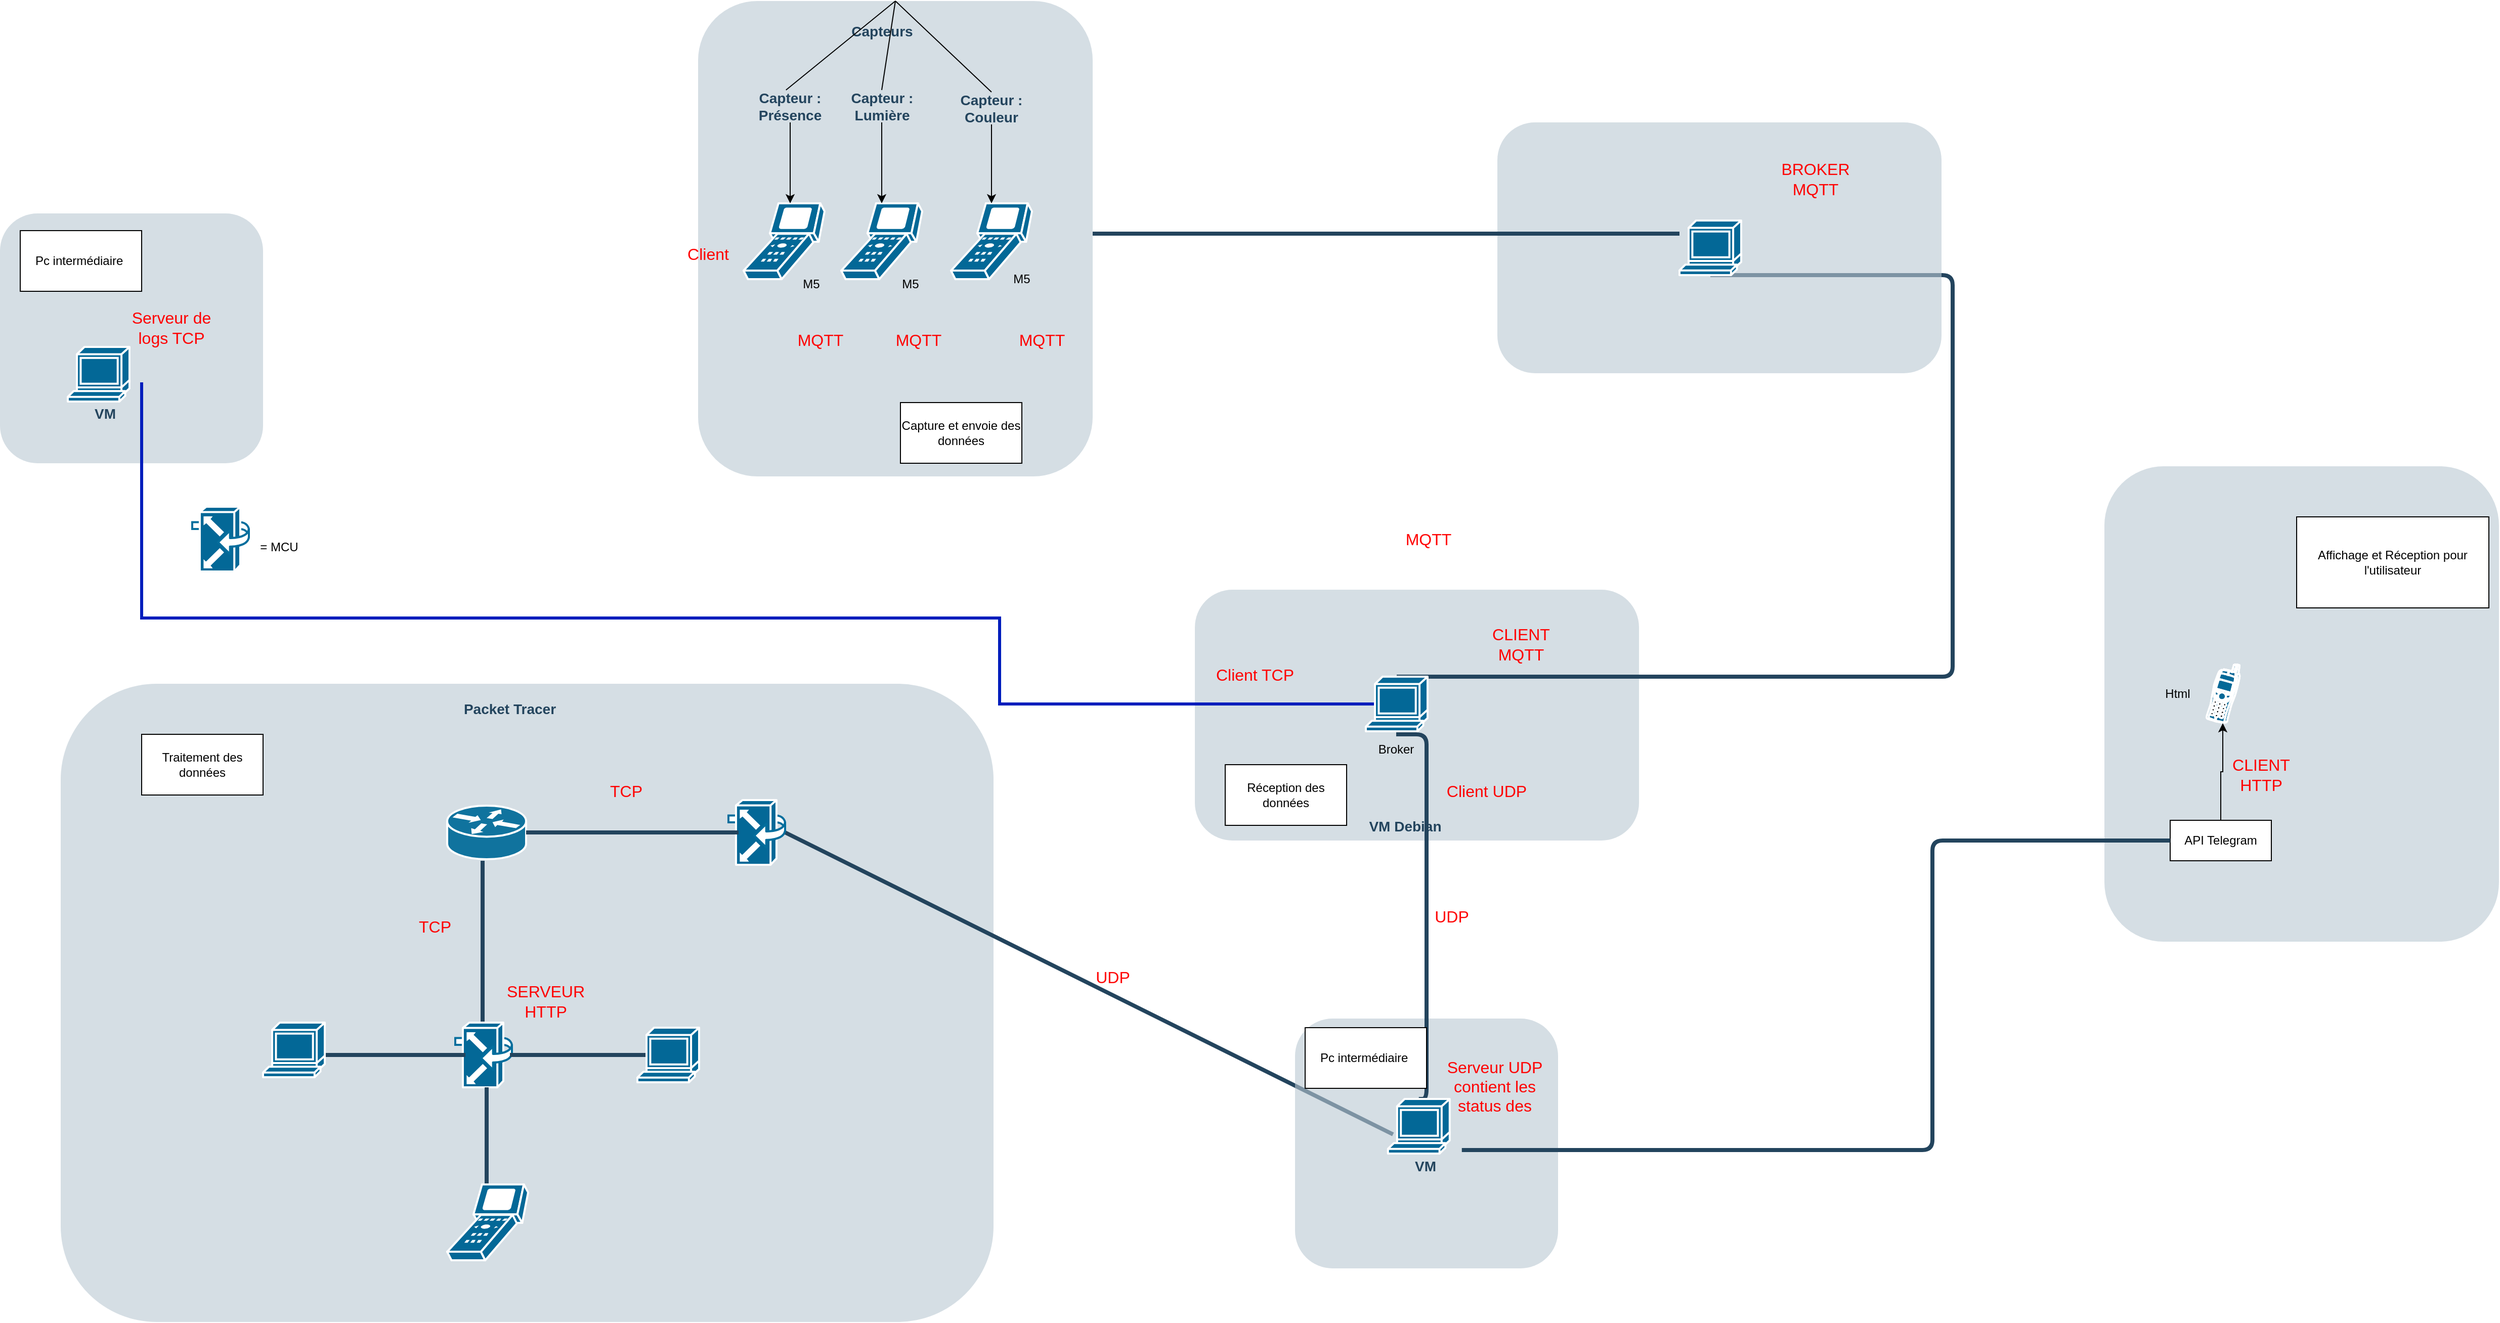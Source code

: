 <mxfile version="21.3.2" type="device">
  <diagram id="6a731a19-8d31-9384-78a2-239565b7b9f0" name="Page-1">
    <mxGraphModel dx="3639" dy="2461" grid="1" gridSize="10" guides="1" tooltips="1" connect="1" arrows="1" fold="1" page="1" pageScale="1" pageWidth="827" pageHeight="1169" background="none" math="0" shadow="0">
      <root>
        <mxCell id="0" />
        <mxCell id="1" parent="0" />
        <mxCell id="smWujCtdwyutPlMtDcmm-2339" value="" style="rounded=1;whiteSpace=wrap;html=1;strokeColor=none;fillColor=#BAC8D3;fontSize=24;fontColor=#23445D;align=center;opacity=60;" parent="1" vertex="1">
          <mxGeometry x="1990" y="370" width="390" height="470" as="geometry" />
        </mxCell>
        <mxCell id="2088" value="" style="rounded=1;whiteSpace=wrap;html=1;strokeColor=none;fillColor=#BAC8D3;fontSize=24;fontColor=#23445D;align=center;opacity=60;" parent="1" vertex="1">
          <mxGeometry x="-90" y="120" width="260" height="247" as="geometry" />
        </mxCell>
        <mxCell id="2091" value="" style="rounded=1;whiteSpace=wrap;html=1;strokeColor=none;fillColor=#BAC8D3;fontSize=24;fontColor=#23445D;align=center;opacity=60;" parent="1" vertex="1">
          <mxGeometry x="1091" y="492" width="439" height="248" as="geometry" />
        </mxCell>
        <mxCell id="2093" value="" style="rounded=1;whiteSpace=wrap;html=1;strokeColor=none;fillColor=#BAC8D3;fontSize=24;fontColor=#23445D;align=center;opacity=60;" parent="1" vertex="1">
          <mxGeometry x="-30" y="585" width="922" height="631" as="geometry" />
        </mxCell>
        <mxCell id="2094" value="" style="rounded=1;whiteSpace=wrap;html=1;strokeColor=none;fillColor=#BAC8D3;fontSize=24;fontColor=#23445D;align=center;opacity=60;" parent="1" vertex="1">
          <mxGeometry x="600" y="-90" width="390" height="470" as="geometry" />
        </mxCell>
        <mxCell id="2172" style="edgeStyle=none;rounded=1;html=1;strokeColor=#23445D;endArrow=none;endFill=0;strokeWidth=4;exitX=0;exitY=0;exitDx=0;exitDy=0;entryX=1;entryY=0.5;entryDx=0;entryDy=0;entryPerimeter=0;" parent="1" source="4RnLLSkQTPa0fQSaxLJV-2240" target="smWujCtdwyutPlMtDcmm-2268" edge="1">
          <mxGeometry relative="1" as="geometry">
            <mxPoint x="631" y="407.917" as="sourcePoint" />
            <mxPoint x="685.627" y="710" as="targetPoint" />
          </mxGeometry>
        </mxCell>
        <mxCell id="2179" value="" style="edgeStyle=elbowEdgeStyle;elbow=horizontal;endArrow=none;html=1;strokeColor=#23445D;endFill=0;strokeWidth=4;rounded=1;entryX=0.5;entryY=0;entryDx=0;entryDy=0;entryPerimeter=0;exitX=0.5;exitY=1;exitDx=0;exitDy=0;exitPerimeter=0;" parent="1" source="N-0HlK1t35Cmny6BLVlw-2235" target="smWujCtdwyutPlMtDcmm-2266" edge="1">
          <mxGeometry width="100" height="100" relative="1" as="geometry">
            <mxPoint x="2010" y="270" as="sourcePoint" />
            <mxPoint x="1283" y="350" as="targetPoint" />
            <Array as="points">
              <mxPoint x="1840" y="200" />
              <mxPoint x="1990" y="240" />
              <mxPoint x="1850" y="310" />
              <mxPoint x="1810" y="370" />
            </Array>
          </mxGeometry>
        </mxCell>
        <mxCell id="2231" value="VM Debian" style="rounded=1;whiteSpace=wrap;html=1;strokeColor=none;fillColor=none;fontSize=14;fontColor=#23445D;align=center;fontStyle=1" parent="1" vertex="1">
          <mxGeometry x="1260" y="680" width="78" height="92" as="geometry" />
        </mxCell>
        <mxCell id="2233" value="Packet Tracer" style="rounded=1;whiteSpace=wrap;html=1;strokeColor=none;fillColor=none;fontSize=14;fontColor=#23445D;align=center;fontStyle=1" parent="1" vertex="1">
          <mxGeometry x="329" y="585" width="170" height="50" as="geometry" />
        </mxCell>
        <mxCell id="smWujCtdwyutPlMtDcmm-2260" value="" style="shape=mxgraph.cisco.computers_and_peripherals.terminal;sketch=0;html=1;pointerEvents=1;dashed=0;fillColor=#036897;strokeColor=#ffffff;strokeWidth=2;verticalLabelPosition=bottom;verticalAlign=top;align=center;outlineConnect=0;" parent="1" vertex="1">
          <mxGeometry x="-23" y="251.997" width="61" height="54" as="geometry" />
        </mxCell>
        <mxCell id="2227" value="&lt;font color=&quot;#23445d&quot;&gt;Capteurs&lt;/font&gt;" style="rounded=1;whiteSpace=wrap;html=1;strokeColor=none;fillColor=none;fontSize=14;fontColor=#742B21;align=center;fontStyle=1" parent="1" vertex="1">
          <mxGeometry x="682.5" y="-70" width="198" height="19" as="geometry" />
        </mxCell>
        <mxCell id="4RnLLSkQTPa0fQSaxLJV-2249" style="edgeStyle=orthogonalEdgeStyle;rounded=0;orthogonalLoop=1;jettySize=auto;html=1;exitX=0.15;exitY=0.5;exitDx=0;exitDy=0;exitPerimeter=0;entryX=1;entryY=0;entryDx=0;entryDy=0;fillColor=#0050ef;strokeColor=#001DBC;strokeWidth=3;endArrow=none;endFill=0;" parent="1" source="smWujCtdwyutPlMtDcmm-2266" target="smWujCtdwyutPlMtDcmm-2286" edge="1">
          <mxGeometry relative="1" as="geometry">
            <Array as="points">
              <mxPoint x="898" y="605" />
              <mxPoint x="898" y="520" />
              <mxPoint x="50" y="520" />
            </Array>
          </mxGeometry>
        </mxCell>
        <mxCell id="smWujCtdwyutPlMtDcmm-2266" value="" style="shape=mxgraph.cisco.computers_and_peripherals.terminal;sketch=0;html=1;pointerEvents=1;dashed=0;fillColor=#036897;strokeColor=#ffffff;strokeWidth=2;verticalLabelPosition=bottom;verticalAlign=top;align=center;outlineConnect=0;" parent="1" vertex="1">
          <mxGeometry x="1260" y="577.997" width="61" height="54" as="geometry" />
        </mxCell>
        <mxCell id="smWujCtdwyutPlMtDcmm-2268" value="" style="shape=mxgraph.cisco.misc.mcu;html=1;pointerEvents=1;dashed=0;fillColor=#036897;strokeColor=#ffffff;strokeWidth=2;verticalLabelPosition=bottom;verticalAlign=top;align=center;outlineConnect=0;" parent="1" vertex="1">
          <mxGeometry x="630" y="700" width="56" height="64" as="geometry" />
        </mxCell>
        <mxCell id="smWujCtdwyutPlMtDcmm-2269" value="" style="shape=mxgraph.cisco.misc.mcu;html=1;pointerEvents=1;dashed=0;fillColor=#036897;strokeColor=#ffffff;strokeWidth=2;verticalLabelPosition=bottom;verticalAlign=top;align=center;outlineConnect=0;" parent="1" vertex="1">
          <mxGeometry x="100" y="410" width="56" height="64" as="geometry" />
        </mxCell>
        <mxCell id="smWujCtdwyutPlMtDcmm-2283" value="" style="shape=mxgraph.cisco.computers_and_peripherals.scanner;sketch=0;html=1;pointerEvents=1;dashed=0;fillColor=#036897;strokeColor=#ffffff;strokeWidth=2;verticalLabelPosition=bottom;verticalAlign=top;align=center;outlineConnect=0;" parent="1" vertex="1">
          <mxGeometry x="850" y="110" width="80" height="75" as="geometry" />
        </mxCell>
        <mxCell id="smWujCtdwyutPlMtDcmm-2284" value="" style="shape=mxgraph.cisco.computers_and_peripherals.scanner;sketch=0;html=1;pointerEvents=1;dashed=0;fillColor=#036897;strokeColor=#ffffff;strokeWidth=2;verticalLabelPosition=bottom;verticalAlign=top;align=center;outlineConnect=0;" parent="1" vertex="1">
          <mxGeometry x="741.5" y="110" width="80" height="75" as="geometry" />
        </mxCell>
        <mxCell id="smWujCtdwyutPlMtDcmm-2285" value="" style="shape=mxgraph.cisco.computers_and_peripherals.scanner;sketch=0;html=1;pointerEvents=1;dashed=0;fillColor=#036897;strokeColor=#ffffff;strokeWidth=2;verticalLabelPosition=bottom;verticalAlign=top;align=center;outlineConnect=0;" parent="1" vertex="1">
          <mxGeometry x="645" y="110" width="80" height="75" as="geometry" />
        </mxCell>
        <mxCell id="smWujCtdwyutPlMtDcmm-2286" value="VM&amp;nbsp;" style="rounded=1;whiteSpace=wrap;html=1;strokeColor=none;fillColor=none;fontSize=14;fontColor=#23445D;align=center;fontStyle=1" parent="1" vertex="1">
          <mxGeometry x="-18" y="287" width="68" height="62" as="geometry" />
        </mxCell>
        <mxCell id="smWujCtdwyutPlMtDcmm-2295" value="" style="edgeStyle=orthogonalEdgeStyle;rounded=0;orthogonalLoop=1;jettySize=auto;html=1;" parent="1" source="smWujCtdwyutPlMtDcmm-2287" target="smWujCtdwyutPlMtDcmm-2285" edge="1">
          <mxGeometry relative="1" as="geometry">
            <Array as="points">
              <mxPoint x="691" y="90" />
              <mxPoint x="691" y="90" />
            </Array>
          </mxGeometry>
        </mxCell>
        <mxCell id="smWujCtdwyutPlMtDcmm-2287" value="Capteur : Présence" style="rounded=1;whiteSpace=wrap;html=1;strokeColor=none;fillColor=none;fontSize=14;fontColor=#23445D;align=center;fontStyle=1" parent="1" vertex="1">
          <mxGeometry x="659" y="-2" width="64" height="32" as="geometry" />
        </mxCell>
        <mxCell id="smWujCtdwyutPlMtDcmm-2296" value="" style="edgeStyle=orthogonalEdgeStyle;rounded=0;orthogonalLoop=1;jettySize=auto;html=1;" parent="1" source="smWujCtdwyutPlMtDcmm-2290" target="smWujCtdwyutPlMtDcmm-2284" edge="1">
          <mxGeometry relative="1" as="geometry" />
        </mxCell>
        <mxCell id="smWujCtdwyutPlMtDcmm-2290" value="Capteur&amp;nbsp;: Lumière" style="rounded=1;whiteSpace=wrap;html=1;strokeColor=none;fillColor=none;fontSize=14;fontColor=#23445D;align=center;fontStyle=1" parent="1" vertex="1">
          <mxGeometry x="749.5" y="-2" width="64" height="32" as="geometry" />
        </mxCell>
        <mxCell id="smWujCtdwyutPlMtDcmm-2297" value="" style="edgeStyle=orthogonalEdgeStyle;rounded=0;orthogonalLoop=1;jettySize=auto;html=1;" parent="1" source="smWujCtdwyutPlMtDcmm-2291" target="smWujCtdwyutPlMtDcmm-2283" edge="1">
          <mxGeometry relative="1" as="geometry" />
        </mxCell>
        <mxCell id="smWujCtdwyutPlMtDcmm-2291" value="Capteur&amp;nbsp;: Couleur" style="rounded=1;whiteSpace=wrap;html=1;strokeColor=none;fillColor=none;fontSize=14;fontColor=#23445D;align=center;fontStyle=1" parent="1" vertex="1">
          <mxGeometry x="858" width="64" height="32" as="geometry" />
        </mxCell>
        <mxCell id="smWujCtdwyutPlMtDcmm-2294" value="= MCU" style="text;html=1;strokeColor=none;fillColor=none;align=center;verticalAlign=middle;whiteSpace=wrap;rounded=0;" parent="1" vertex="1">
          <mxGeometry x="156" y="435" width="60" height="30" as="geometry" />
        </mxCell>
        <mxCell id="smWujCtdwyutPlMtDcmm-2299" value="" style="shape=mxgraph.cisco.routers.router;html=1;dashed=0;fillColor=#10739E;strokeColor=#ffffff;strokeWidth=2;verticalLabelPosition=bottom;verticalAlign=top;fontFamily=Helvetica;fontSize=36;fontColor=#FFB366" parent="1" vertex="1">
          <mxGeometry x="352" y="705.5" width="78" height="53" as="geometry" />
        </mxCell>
        <mxCell id="smWujCtdwyutPlMtDcmm-2300" value="" style="line;html=1;strokeColor=#23445D;" parent="1" vertex="1">
          <mxGeometry x="430" y="727" width="210" height="10" as="geometry" />
        </mxCell>
        <mxCell id="smWujCtdwyutPlMtDcmm-2301" value="" style="line;html=1;strokeColor=#23445D;direction=south;" parent="1" vertex="1">
          <mxGeometry x="382" y="760" width="10" height="160" as="geometry" />
        </mxCell>
        <mxCell id="smWujCtdwyutPlMtDcmm-2302" value="" style="shape=mxgraph.cisco.misc.mcu;html=1;pointerEvents=1;dashed=0;fillColor=#036897;strokeColor=#ffffff;strokeWidth=2;verticalLabelPosition=bottom;verticalAlign=top;align=center;outlineConnect=0;" parent="1" vertex="1">
          <mxGeometry x="360" y="920" width="56" height="64" as="geometry" />
        </mxCell>
        <mxCell id="smWujCtdwyutPlMtDcmm-2303" value="" style="line;html=1;strokeColor=#23445D;direction=west;" parent="1" vertex="1">
          <mxGeometry x="210" y="947" width="160" height="10" as="geometry" />
        </mxCell>
        <mxCell id="smWujCtdwyutPlMtDcmm-2304" value="" style="line;html=1;strokeColor=#23445D;direction=west;" parent="1" vertex="1">
          <mxGeometry x="414" y="947" width="160" height="10" as="geometry" />
        </mxCell>
        <mxCell id="smWujCtdwyutPlMtDcmm-2305" value="" style="line;html=1;strokeColor=#23445D;direction=south;" parent="1" vertex="1">
          <mxGeometry x="386" y="984" width="10" height="116" as="geometry" />
        </mxCell>
        <mxCell id="smWujCtdwyutPlMtDcmm-2307" value="Broker" style="text;html=1;strokeColor=none;fillColor=none;align=center;verticalAlign=middle;whiteSpace=wrap;rounded=0;" parent="1" vertex="1">
          <mxGeometry x="1260" y="635" width="60" height="30" as="geometry" />
        </mxCell>
        <mxCell id="smWujCtdwyutPlMtDcmm-2309" value="M5" style="text;html=1;strokeColor=none;fillColor=none;align=center;verticalAlign=middle;whiteSpace=wrap;rounded=0;" parent="1" vertex="1">
          <mxGeometry x="681.5" y="175" width="60" height="30" as="geometry" />
        </mxCell>
        <mxCell id="smWujCtdwyutPlMtDcmm-2312" value="M5" style="text;html=1;strokeColor=none;fillColor=none;align=center;verticalAlign=middle;whiteSpace=wrap;rounded=0;" parent="1" vertex="1">
          <mxGeometry x="780" y="175" width="60" height="30" as="geometry" />
        </mxCell>
        <mxCell id="smWujCtdwyutPlMtDcmm-2313" value="M5" style="text;html=1;strokeColor=none;fillColor=none;align=center;verticalAlign=middle;whiteSpace=wrap;rounded=0;" parent="1" vertex="1">
          <mxGeometry x="890" y="170" width="60" height="30" as="geometry" />
        </mxCell>
        <mxCell id="smWujCtdwyutPlMtDcmm-2314" value="" style="shape=mxgraph.cisco.modems_and_phones.cell_phone;sketch=0;html=1;pointerEvents=1;dashed=0;fillColor=#036897;strokeColor=#ffffff;strokeWidth=2;verticalLabelPosition=bottom;verticalAlign=top;align=center;outlineConnect=0;" parent="1" vertex="1">
          <mxGeometry x="2090" y="566" width="34" height="58" as="geometry" />
        </mxCell>
        <mxCell id="smWujCtdwyutPlMtDcmm-2320" value="Html" style="text;html=1;strokeColor=none;fillColor=none;align=center;verticalAlign=middle;whiteSpace=wrap;rounded=0;" parent="1" vertex="1">
          <mxGeometry x="2028" y="580" width="69" height="30" as="geometry" />
        </mxCell>
        <mxCell id="smWujCtdwyutPlMtDcmm-2330" value="" style="edgeStyle=orthogonalEdgeStyle;rounded=0;orthogonalLoop=1;jettySize=auto;html=1;" parent="1" source="smWujCtdwyutPlMtDcmm-2327" target="smWujCtdwyutPlMtDcmm-2314" edge="1">
          <mxGeometry relative="1" as="geometry" />
        </mxCell>
        <mxCell id="smWujCtdwyutPlMtDcmm-2327" value="API Telegram" style="rounded=0;whiteSpace=wrap;html=1;" parent="1" vertex="1">
          <mxGeometry x="2055" y="720" width="100" height="40" as="geometry" />
        </mxCell>
        <mxCell id="smWujCtdwyutPlMtDcmm-2331" value="Capture et envoie des données" style="rounded=0;whiteSpace=wrap;html=1;" parent="1" vertex="1">
          <mxGeometry x="800" y="307" width="120" height="60" as="geometry" />
        </mxCell>
        <mxCell id="smWujCtdwyutPlMtDcmm-2332" value="Pc intermédiaire&amp;nbsp;" style="rounded=0;whiteSpace=wrap;html=1;" parent="1" vertex="1">
          <mxGeometry x="-70" y="137" width="120" height="60" as="geometry" />
        </mxCell>
        <mxCell id="smWujCtdwyutPlMtDcmm-2333" value="Traitement des données" style="rounded=0;whiteSpace=wrap;html=1;" parent="1" vertex="1">
          <mxGeometry x="50" y="635" width="120" height="60" as="geometry" />
        </mxCell>
        <mxCell id="smWujCtdwyutPlMtDcmm-2334" value="Réception des données" style="rounded=0;whiteSpace=wrap;html=1;" parent="1" vertex="1">
          <mxGeometry x="1121" y="665" width="120" height="60" as="geometry" />
        </mxCell>
        <mxCell id="smWujCtdwyutPlMtDcmm-2337" value="Affichage et Réception pour l&#39;utilisateur" style="rounded=0;whiteSpace=wrap;html=1;" parent="1" vertex="1">
          <mxGeometry x="2180" y="420" width="190" height="90" as="geometry" />
        </mxCell>
        <mxCell id="smWujCtdwyutPlMtDcmm-2345" value="" style="shape=mxgraph.cisco.computers_and_peripherals.terminal;sketch=0;html=1;pointerEvents=1;dashed=0;fillColor=#036897;strokeColor=#ffffff;strokeWidth=2;verticalLabelPosition=bottom;verticalAlign=top;align=center;outlineConnect=0;" parent="1" vertex="1">
          <mxGeometry x="540" y="925" width="61" height="54" as="geometry" />
        </mxCell>
        <mxCell id="smWujCtdwyutPlMtDcmm-2346" value="" style="shape=mxgraph.cisco.computers_and_peripherals.scanner;sketch=0;html=1;pointerEvents=1;dashed=0;fillColor=#036897;strokeColor=#ffffff;strokeWidth=2;verticalLabelPosition=bottom;verticalAlign=top;align=center;outlineConnect=0;" parent="1" vertex="1">
          <mxGeometry x="352" y="1080" width="80" height="75" as="geometry" />
        </mxCell>
        <mxCell id="smWujCtdwyutPlMtDcmm-2350" value="&lt;font size=&quot;3&quot; color=&quot;#ff0000&quot;&gt;UDP&lt;/font&gt;" style="text;html=1;strokeColor=none;fillColor=none;align=center;verticalAlign=middle;whiteSpace=wrap;rounded=0;" parent="1" vertex="1">
          <mxGeometry x="980" y="860" width="60" height="30" as="geometry" />
        </mxCell>
        <mxCell id="smWujCtdwyutPlMtDcmm-2351" value="&lt;font size=&quot;3&quot; color=&quot;#ff0000&quot;&gt;MQTT&lt;/font&gt;" style="text;html=1;strokeColor=none;fillColor=none;align=center;verticalAlign=middle;whiteSpace=wrap;rounded=0;" parent="1" vertex="1">
          <mxGeometry x="1291.5" y="427" width="60" height="30" as="geometry" />
        </mxCell>
        <mxCell id="smWujCtdwyutPlMtDcmm-2353" value="&lt;font size=&quot;3&quot; color=&quot;#ff0000&quot;&gt;TCP&lt;/font&gt;" style="text;html=1;strokeColor=none;fillColor=none;align=center;verticalAlign=middle;whiteSpace=wrap;rounded=0;" parent="1" vertex="1">
          <mxGeometry x="499" y="675.5" width="60" height="30" as="geometry" />
        </mxCell>
        <mxCell id="smWujCtdwyutPlMtDcmm-2354" value="&lt;font size=&quot;3&quot; color=&quot;#ff0000&quot;&gt;TCP&lt;/font&gt;" style="text;html=1;strokeColor=none;fillColor=none;align=center;verticalAlign=middle;whiteSpace=wrap;rounded=0;" parent="1" vertex="1">
          <mxGeometry x="310" y="810" width="60" height="30" as="geometry" />
        </mxCell>
        <mxCell id="smWujCtdwyutPlMtDcmm-2355" value="&lt;font size=&quot;3&quot; color=&quot;#ff0000&quot;&gt;MQTT&lt;/font&gt;" style="text;html=1;strokeColor=none;fillColor=none;align=center;verticalAlign=middle;whiteSpace=wrap;rounded=0;" parent="1" vertex="1">
          <mxGeometry x="691" y="230" width="60" height="30" as="geometry" />
        </mxCell>
        <mxCell id="smWujCtdwyutPlMtDcmm-2356" value="&lt;font size=&quot;3&quot; color=&quot;#ff0000&quot;&gt;MQTT&lt;/font&gt;" style="text;html=1;strokeColor=none;fillColor=none;align=center;verticalAlign=middle;whiteSpace=wrap;rounded=0;" parent="1" vertex="1">
          <mxGeometry x="788" y="230" width="60" height="30" as="geometry" />
        </mxCell>
        <mxCell id="smWujCtdwyutPlMtDcmm-2357" value="&lt;font size=&quot;3&quot; color=&quot;#ff0000&quot;&gt;MQTT&lt;/font&gt;" style="text;html=1;strokeColor=none;fillColor=none;align=center;verticalAlign=middle;whiteSpace=wrap;rounded=0;" parent="1" vertex="1">
          <mxGeometry x="910" y="230" width="60" height="30" as="geometry" />
        </mxCell>
        <mxCell id="smWujCtdwyutPlMtDcmm-2358" value="&lt;font size=&quot;3&quot; color=&quot;#ff0000&quot;&gt;CLIENT MQTT&lt;/font&gt;" style="text;html=1;strokeColor=none;fillColor=none;align=center;verticalAlign=middle;whiteSpace=wrap;rounded=0;" parent="1" vertex="1">
          <mxGeometry x="1363.5" y="520" width="99.25" height="52" as="geometry" />
        </mxCell>
        <mxCell id="smWujCtdwyutPlMtDcmm-2359" value="&lt;font size=&quot;3&quot; color=&quot;#ff0000&quot;&gt;Client&lt;/font&gt;" style="text;html=1;strokeColor=none;fillColor=none;align=center;verticalAlign=middle;whiteSpace=wrap;rounded=0;" parent="1" vertex="1">
          <mxGeometry x="580" y="145" width="60" height="30" as="geometry" />
        </mxCell>
        <mxCell id="smWujCtdwyutPlMtDcmm-2360" value="&lt;font size=&quot;3&quot; color=&quot;#ff0000&quot;&gt;CLIENT HTTP&lt;/font&gt;" style="text;html=1;strokeColor=none;fillColor=none;align=center;verticalAlign=middle;whiteSpace=wrap;rounded=0;" parent="1" vertex="1">
          <mxGeometry x="2115" y="660" width="60" height="30" as="geometry" />
        </mxCell>
        <mxCell id="smWujCtdwyutPlMtDcmm-2361" value="&lt;font size=&quot;3&quot; color=&quot;#ff0000&quot;&gt;SERVEUR HTTP&lt;/font&gt;" style="text;html=1;strokeColor=none;fillColor=none;align=center;verticalAlign=middle;whiteSpace=wrap;rounded=0;" parent="1" vertex="1">
          <mxGeometry x="399.75" y="873" width="99.25" height="52" as="geometry" />
        </mxCell>
        <mxCell id="smWujCtdwyutPlMtDcmm-2362" value="&lt;font size=&quot;3&quot; color=&quot;#ff0000&quot;&gt;Client TCP&lt;/font&gt;" style="text;html=1;strokeColor=none;fillColor=none;align=center;verticalAlign=middle;whiteSpace=wrap;rounded=0;" parent="1" vertex="1">
          <mxGeometry x="1100.75" y="550" width="99.25" height="52" as="geometry" />
        </mxCell>
        <mxCell id="smWujCtdwyutPlMtDcmm-2363" value="" style="shape=mxgraph.cisco.computers_and_peripherals.terminal;sketch=0;html=1;pointerEvents=1;dashed=0;fillColor=#036897;strokeColor=#ffffff;strokeWidth=2;verticalLabelPosition=bottom;verticalAlign=top;align=center;outlineConnect=0;" parent="1" vertex="1">
          <mxGeometry x="170" y="920" width="61" height="54" as="geometry" />
        </mxCell>
        <mxCell id="4RnLLSkQTPa0fQSaxLJV-2233" value="&lt;font size=&quot;3&quot; color=&quot;#ff0000&quot;&gt;Serveur de logs TCP&lt;br&gt;&lt;/font&gt;" style="text;html=1;strokeColor=none;fillColor=none;align=center;verticalAlign=middle;whiteSpace=wrap;rounded=0;" parent="1" vertex="1">
          <mxGeometry x="30" y="207" width="99.25" height="52" as="geometry" />
        </mxCell>
        <mxCell id="4RnLLSkQTPa0fQSaxLJV-2237" value="" style="rounded=1;whiteSpace=wrap;html=1;strokeColor=none;fillColor=#BAC8D3;fontSize=24;fontColor=#23445D;align=center;opacity=60;" parent="1" vertex="1">
          <mxGeometry x="1190" y="916" width="260" height="247" as="geometry" />
        </mxCell>
        <mxCell id="4RnLLSkQTPa0fQSaxLJV-2235" value="" style="edgeStyle=elbowEdgeStyle;elbow=horizontal;endArrow=none;html=1;strokeColor=#23445D;endFill=0;strokeWidth=4;rounded=1;exitX=0.5;exitY=0;exitDx=0;exitDy=0;entryX=0.5;entryY=0;entryDx=0;entryDy=0;exitPerimeter=0;" parent="1" source="4RnLLSkQTPa0fQSaxLJV-2238" target="smWujCtdwyutPlMtDcmm-2307" edge="1">
          <mxGeometry width="100" height="100" relative="1" as="geometry">
            <mxPoint x="1310" y="305" as="sourcePoint" />
            <mxPoint x="1330" y="610" as="targetPoint" />
            <Array as="points">
              <mxPoint x="1320" y="780" />
            </Array>
          </mxGeometry>
        </mxCell>
        <mxCell id="4RnLLSkQTPa0fQSaxLJV-2236" value="" style="edgeStyle=elbowEdgeStyle;elbow=horizontal;endArrow=none;html=1;strokeColor=#23445D;endFill=0;strokeWidth=4;rounded=1;entryX=1;entryY=0.25;entryDx=0;entryDy=0;" parent="1" source="smWujCtdwyutPlMtDcmm-2327" target="4RnLLSkQTPa0fQSaxLJV-2240" edge="1">
          <mxGeometry width="100" height="100" relative="1" as="geometry">
            <mxPoint x="2130" y="-83" as="sourcePoint" />
            <mxPoint x="1720" y="559.5" as="targetPoint" />
            <Array as="points">
              <mxPoint x="1820" y="1020" />
              <mxPoint x="1430" y="1280" />
              <mxPoint x="1710" y="677" />
              <mxPoint x="1990" y="-83" />
            </Array>
          </mxGeometry>
        </mxCell>
        <mxCell id="smWujCtdwyutPlMtDcmm-2352" value="&lt;font size=&quot;3&quot; color=&quot;#ff0000&quot;&gt;UDP&lt;/font&gt;" style="text;html=1;strokeColor=none;fillColor=none;align=center;verticalAlign=middle;whiteSpace=wrap;rounded=0;" parent="1" vertex="1">
          <mxGeometry x="1315" y="800" width="60" height="30" as="geometry" />
        </mxCell>
        <mxCell id="4RnLLSkQTPa0fQSaxLJV-2238" value="" style="shape=mxgraph.cisco.computers_and_peripherals.terminal;sketch=0;html=1;pointerEvents=1;dashed=0;fillColor=#036897;strokeColor=#ffffff;strokeWidth=2;verticalLabelPosition=bottom;verticalAlign=top;align=center;outlineConnect=0;" parent="1" vertex="1">
          <mxGeometry x="1281.88" y="995.497" width="61" height="54" as="geometry" />
        </mxCell>
        <mxCell id="4RnLLSkQTPa0fQSaxLJV-2240" value="VM&amp;nbsp;" style="rounded=1;whiteSpace=wrap;html=1;strokeColor=none;fillColor=none;fontSize=14;fontColor=#23445D;align=center;fontStyle=1" parent="1" vertex="1">
          <mxGeometry x="1286.88" y="1030.5" width="68" height="62" as="geometry" />
        </mxCell>
        <mxCell id="4RnLLSkQTPa0fQSaxLJV-2241" value="Pc intermédiaire&amp;nbsp;" style="rounded=0;whiteSpace=wrap;html=1;" parent="1" vertex="1">
          <mxGeometry x="1200" y="925" width="120" height="60" as="geometry" />
        </mxCell>
        <mxCell id="4RnLLSkQTPa0fQSaxLJV-2242" value="&lt;font size=&quot;3&quot; color=&quot;#ff0000&quot;&gt;Serveur UDP&lt;br&gt;contient les status des&lt;br&gt;&lt;/font&gt;" style="text;html=1;strokeColor=none;fillColor=none;align=center;verticalAlign=middle;whiteSpace=wrap;rounded=0;" parent="1" vertex="1">
          <mxGeometry x="1338" y="957" width="99.25" height="52" as="geometry" />
        </mxCell>
        <mxCell id="N-0HlK1t35Cmny6BLVlw-2233" value="&lt;font size=&quot;3&quot; color=&quot;#ff0000&quot;&gt;Client UDP&lt;/font&gt;" style="text;html=1;strokeColor=none;fillColor=none;align=center;verticalAlign=middle;whiteSpace=wrap;rounded=0;" vertex="1" parent="1">
          <mxGeometry x="1330" y="664.5" width="99.25" height="52" as="geometry" />
        </mxCell>
        <mxCell id="N-0HlK1t35Cmny6BLVlw-2234" value="" style="rounded=1;whiteSpace=wrap;html=1;strokeColor=none;fillColor=#BAC8D3;fontSize=24;fontColor=#23445D;align=center;opacity=60;" vertex="1" parent="1">
          <mxGeometry x="1390" y="30" width="439" height="248" as="geometry" />
        </mxCell>
        <mxCell id="N-0HlK1t35Cmny6BLVlw-2235" value="" style="shape=mxgraph.cisco.computers_and_peripherals.terminal;sketch=0;html=1;pointerEvents=1;dashed=0;fillColor=#036897;strokeColor=#ffffff;strokeWidth=2;verticalLabelPosition=bottom;verticalAlign=top;align=center;outlineConnect=0;" vertex="1" parent="1">
          <mxGeometry x="1570" y="126.997" width="61" height="54" as="geometry" />
        </mxCell>
        <mxCell id="N-0HlK1t35Cmny6BLVlw-2236" value="" style="edgeStyle=elbowEdgeStyle;elbow=horizontal;endArrow=none;html=1;strokeColor=#23445D;endFill=0;strokeWidth=4;rounded=1;" edge="1" parent="1" target="2094">
          <mxGeometry width="100" height="100" relative="1" as="geometry">
            <mxPoint x="1570" y="140" as="sourcePoint" />
            <mxPoint x="1250" y="457" as="targetPoint" />
            <Array as="points">
              <mxPoint x="1390" y="140" />
              <mxPoint x="1949" y="119" />
              <mxPoint x="1809" y="189" />
              <mxPoint x="1769" y="249" />
            </Array>
          </mxGeometry>
        </mxCell>
        <mxCell id="N-0HlK1t35Cmny6BLVlw-2238" value="" style="endArrow=none;html=1;rounded=0;entryX=0.5;entryY=0;entryDx=0;entryDy=0;" edge="1" parent="1" target="2094">
          <mxGeometry width="50" height="50" relative="1" as="geometry">
            <mxPoint x="686.88" y="-2" as="sourcePoint" />
            <mxPoint x="736.88" y="-52" as="targetPoint" />
          </mxGeometry>
        </mxCell>
        <mxCell id="N-0HlK1t35Cmny6BLVlw-2239" value="" style="endArrow=none;html=1;rounded=0;entryX=0.5;entryY=0;entryDx=0;entryDy=0;exitX=0.5;exitY=0;exitDx=0;exitDy=0;" edge="1" parent="1" source="smWujCtdwyutPlMtDcmm-2290" target="2094">
          <mxGeometry width="50" height="50" relative="1" as="geometry">
            <mxPoint x="696.88" y="8" as="sourcePoint" />
            <mxPoint x="805" y="-80" as="targetPoint" />
          </mxGeometry>
        </mxCell>
        <mxCell id="N-0HlK1t35Cmny6BLVlw-2240" value="" style="endArrow=none;html=1;rounded=0;entryX=0.5;entryY=0;entryDx=0;entryDy=0;exitX=0.5;exitY=0;exitDx=0;exitDy=0;" edge="1" parent="1" source="smWujCtdwyutPlMtDcmm-2291" target="2094">
          <mxGeometry width="50" height="50" relative="1" as="geometry">
            <mxPoint x="792" y="8" as="sourcePoint" />
            <mxPoint x="805" y="-80" as="targetPoint" />
          </mxGeometry>
        </mxCell>
        <mxCell id="N-0HlK1t35Cmny6BLVlw-2241" value="&lt;font size=&quot;3&quot; color=&quot;#ff0000&quot;&gt;BROKER MQTT&lt;/font&gt;" style="text;html=1;strokeColor=none;fillColor=none;align=center;verticalAlign=middle;whiteSpace=wrap;rounded=0;" vertex="1" parent="1">
          <mxGeometry x="1655.38" y="60" width="99.25" height="52" as="geometry" />
        </mxCell>
      </root>
    </mxGraphModel>
  </diagram>
</mxfile>
